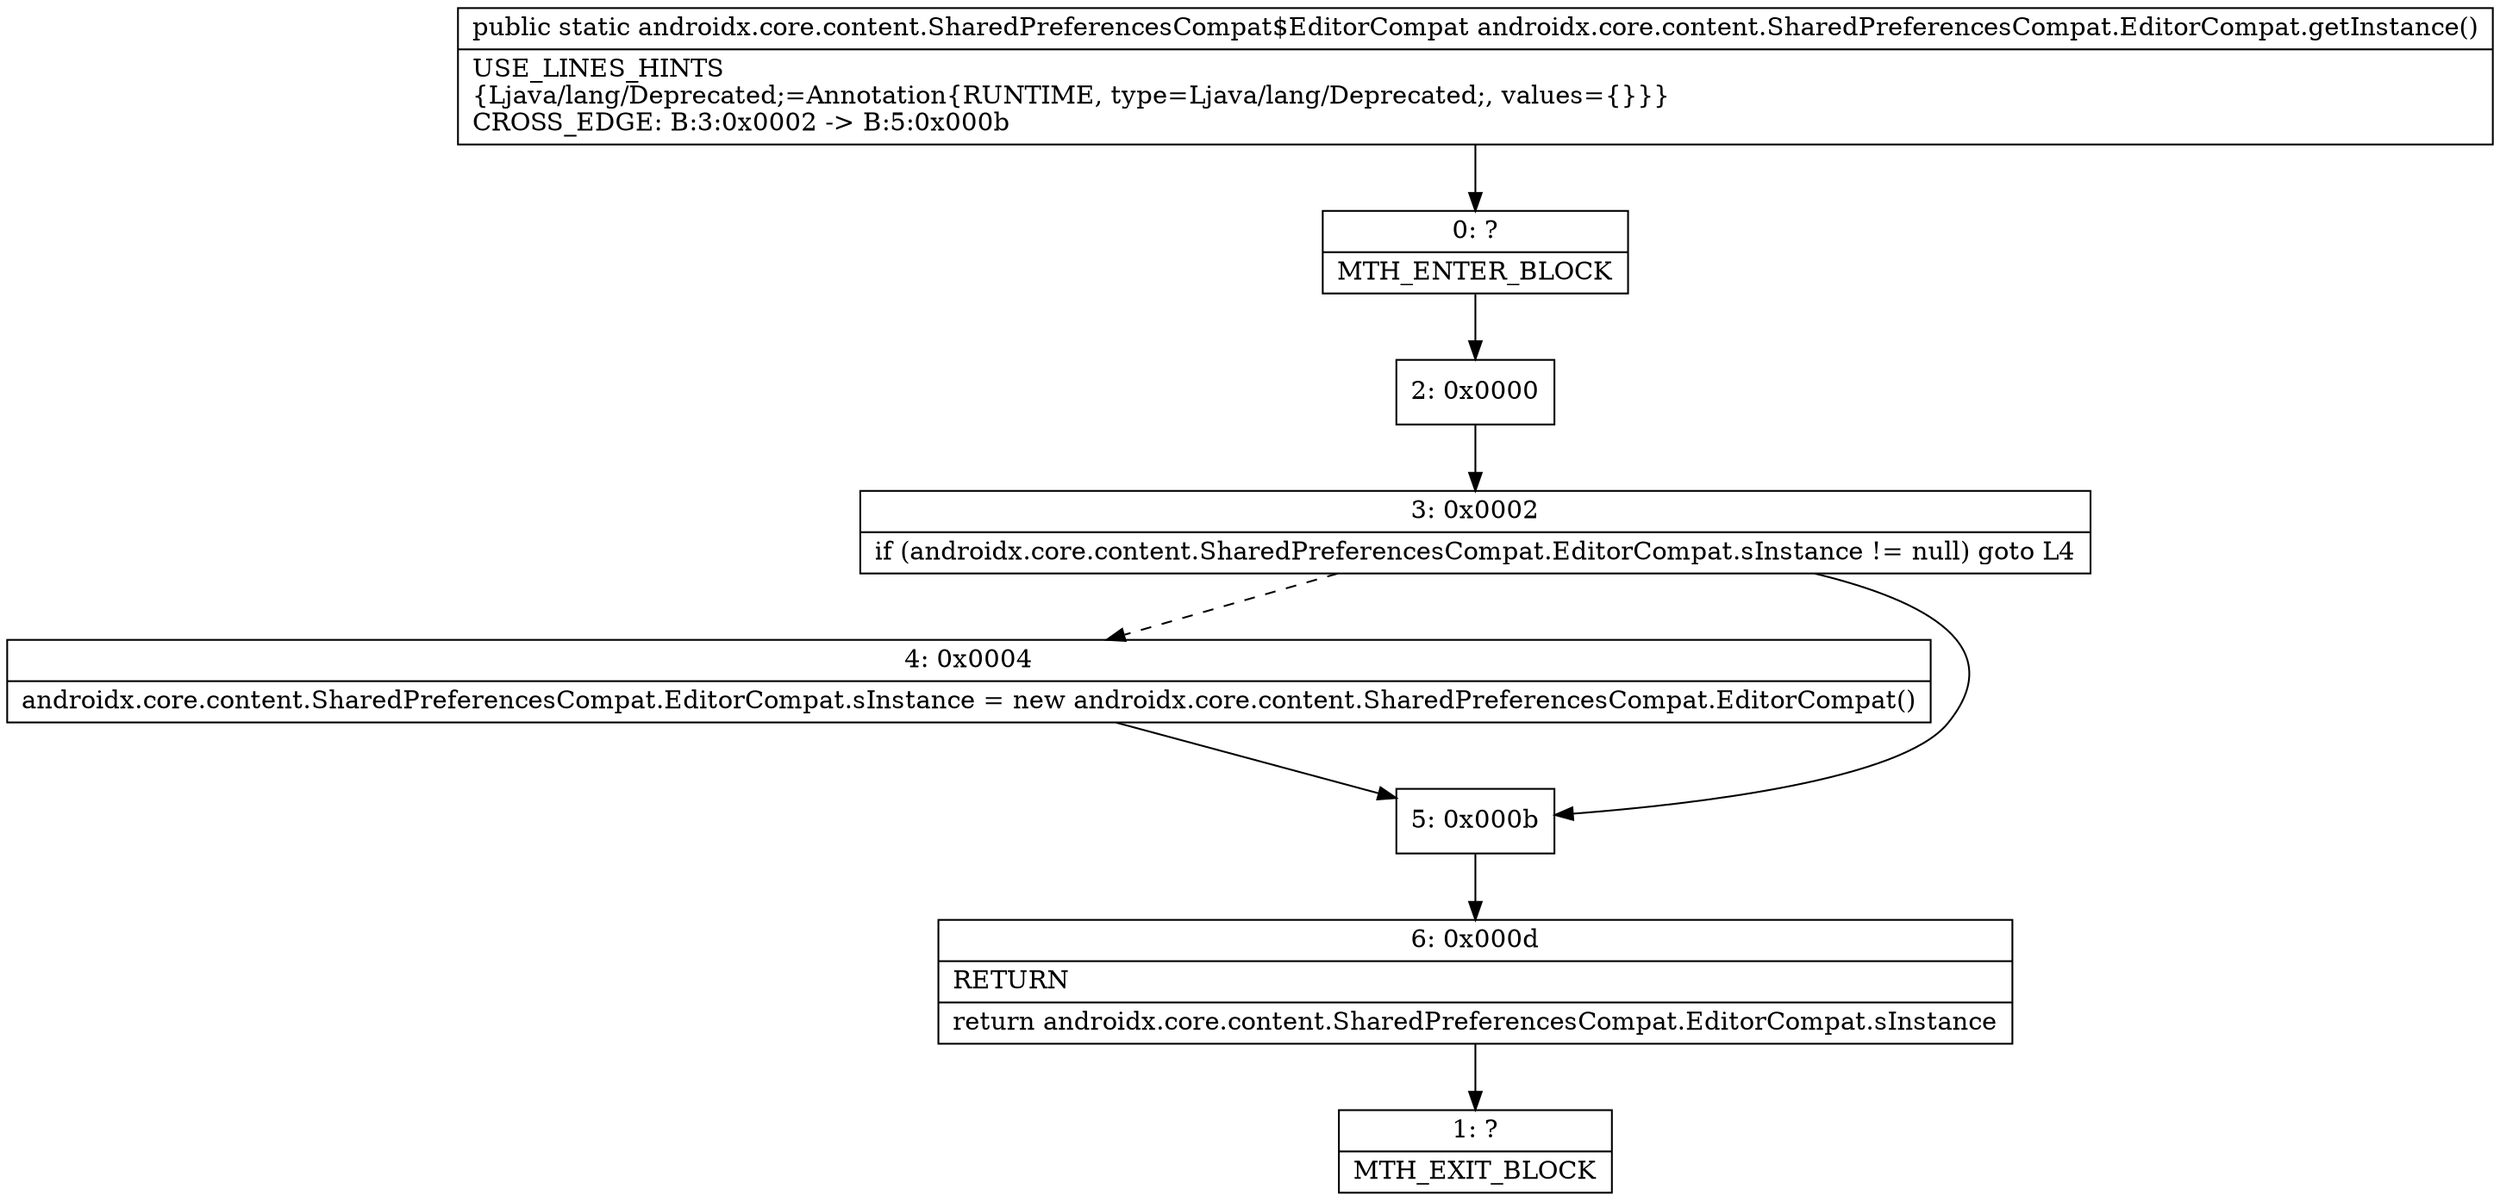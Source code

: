 digraph "CFG forandroidx.core.content.SharedPreferencesCompat.EditorCompat.getInstance()Landroidx\/core\/content\/SharedPreferencesCompat$EditorCompat;" {
Node_0 [shape=record,label="{0\:\ ?|MTH_ENTER_BLOCK\l}"];
Node_2 [shape=record,label="{2\:\ 0x0000}"];
Node_3 [shape=record,label="{3\:\ 0x0002|if (androidx.core.content.SharedPreferencesCompat.EditorCompat.sInstance != null) goto L4\l}"];
Node_4 [shape=record,label="{4\:\ 0x0004|androidx.core.content.SharedPreferencesCompat.EditorCompat.sInstance = new androidx.core.content.SharedPreferencesCompat.EditorCompat()\l}"];
Node_5 [shape=record,label="{5\:\ 0x000b}"];
Node_6 [shape=record,label="{6\:\ 0x000d|RETURN\l|return androidx.core.content.SharedPreferencesCompat.EditorCompat.sInstance\l}"];
Node_1 [shape=record,label="{1\:\ ?|MTH_EXIT_BLOCK\l}"];
MethodNode[shape=record,label="{public static androidx.core.content.SharedPreferencesCompat$EditorCompat androidx.core.content.SharedPreferencesCompat.EditorCompat.getInstance()  | USE_LINES_HINTS\l\{Ljava\/lang\/Deprecated;=Annotation\{RUNTIME, type=Ljava\/lang\/Deprecated;, values=\{\}\}\}\lCROSS_EDGE: B:3:0x0002 \-\> B:5:0x000b\l}"];
MethodNode -> Node_0;Node_0 -> Node_2;
Node_2 -> Node_3;
Node_3 -> Node_4[style=dashed];
Node_3 -> Node_5;
Node_4 -> Node_5;
Node_5 -> Node_6;
Node_6 -> Node_1;
}

